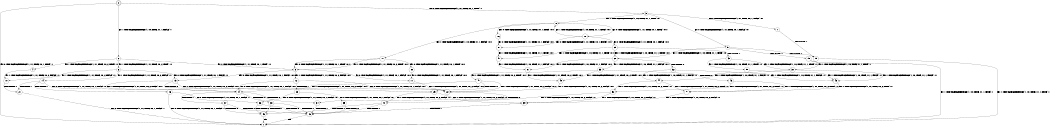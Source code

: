 digraph BCG {
size = "7, 10.5";
center = TRUE;
node [shape = circle];
0 [peripheries = 2];
0 -> 1 [label = "EX !0 !ATOMIC_EXCH_BRANCH (1, +1, TRUE, +0, 1, TRUE) !::"];
0 -> 2 [label = "EX !1 !ATOMIC_EXCH_BRANCH (1, +0, TRUE, +1, 1, FALSE) !::"];
0 -> 3 [label = "EX !0 !ATOMIC_EXCH_BRANCH (1, +1, TRUE, +0, 1, TRUE) !::"];
2 -> 4 [label = "EX !1 !ATOMIC_EXCH_BRANCH (1, +1, TRUE, +0, 2, TRUE) !:1:"];
2 -> 5 [label = "EX !0 !ATOMIC_EXCH_BRANCH (1, +1, TRUE, +0, 1, TRUE) !:1:"];
2 -> 6 [label = "EX !1 !ATOMIC_EXCH_BRANCH (1, +1, TRUE, +0, 2, TRUE) !:1:"];
3 -> 7 [label = "EX !0 !ATOMIC_EXCH_BRANCH (1, +1, TRUE, +0, 1, FALSE) !:0:"];
3 -> 8 [label = "EX !1 !ATOMIC_EXCH_BRANCH (1, +0, TRUE, +1, 1, TRUE) !:0:"];
3 -> 9 [label = "EX !0 !ATOMIC_EXCH_BRANCH (1, +1, TRUE, +0, 1, FALSE) !:0:"];
4 -> 10 [label = "EX !1 !ATOMIC_EXCH_BRANCH (1, +1, TRUE, +0, 2, FALSE) !:1:"];
5 -> 11 [label = "EX !0 !ATOMIC_EXCH_BRANCH (1, +1, TRUE, +0, 1, FALSE) !:0:1:"];
5 -> 12 [label = "EX !1 !ATOMIC_EXCH_BRANCH (1, +1, TRUE, +0, 2, FALSE) !:0:1:"];
5 -> 13 [label = "EX !0 !ATOMIC_EXCH_BRANCH (1, +1, TRUE, +0, 1, FALSE) !:0:1:"];
6 -> 10 [label = "EX !1 !ATOMIC_EXCH_BRANCH (1, +1, TRUE, +0, 2, FALSE) !:1:"];
6 -> 13 [label = "EX !0 !ATOMIC_EXCH_BRANCH (1, +1, TRUE, +0, 1, FALSE) !:1:"];
6 -> 14 [label = "EX !1 !ATOMIC_EXCH_BRANCH (1, +1, TRUE, +0, 2, FALSE) !:1:"];
7 -> 15 [label = "TERMINATE !0"];
8 -> 16 [label = "EX !0 !ATOMIC_EXCH_BRANCH (1, +1, TRUE, +0, 1, TRUE) !:0:1:"];
8 -> 17 [label = "EX !1 !ATOMIC_EXCH_BRANCH (1, +0, TRUE, +1, 1, FALSE) !:0:1:"];
8 -> 18 [label = "EX !0 !ATOMIC_EXCH_BRANCH (1, +1, TRUE, +0, 1, TRUE) !:0:1:"];
9 -> 15 [label = "TERMINATE !0"];
9 -> 19 [label = "TERMINATE !0"];
9 -> 20 [label = "EX !1 !ATOMIC_EXCH_BRANCH (1, +0, TRUE, +1, 1, TRUE) !:0:"];
10 -> 21 [label = "TERMINATE !1"];
11 -> 22 [label = "EX !1 !ATOMIC_EXCH_BRANCH (1, +1, TRUE, +0, 2, FALSE) !:0:1:"];
12 -> 22 [label = "EX !0 !ATOMIC_EXCH_BRANCH (1, +1, TRUE, +0, 1, FALSE) !:0:1:"];
12 -> 23 [label = "TERMINATE !1"];
12 -> 24 [label = "EX !0 !ATOMIC_EXCH_BRANCH (1, +1, TRUE, +0, 1, FALSE) !:0:1:"];
13 -> 22 [label = "EX !1 !ATOMIC_EXCH_BRANCH (1, +1, TRUE, +0, 2, FALSE) !:0:1:"];
13 -> 25 [label = "TERMINATE !0"];
13 -> 24 [label = "EX !1 !ATOMIC_EXCH_BRANCH (1, +1, TRUE, +0, 2, FALSE) !:0:1:"];
14 -> 21 [label = "TERMINATE !1"];
14 -> 26 [label = "TERMINATE !1"];
14 -> 24 [label = "EX !0 !ATOMIC_EXCH_BRANCH (1, +1, TRUE, +0, 1, FALSE) !:1:"];
15 -> 1 [label = "EX !1 !ATOMIC_EXCH_BRANCH (1, +0, TRUE, +1, 1, TRUE) !::"];
16 -> 27 [label = "EX !0 !ATOMIC_EXCH_BRANCH (1, +1, TRUE, +0, 1, FALSE) !:0:1:"];
17 -> 28 [label = "EX !0 !ATOMIC_EXCH_BRANCH (1, +1, TRUE, +0, 1, TRUE) !:0:1:"];
17 -> 5 [label = "EX !1 !ATOMIC_EXCH_BRANCH (1, +1, TRUE, +0, 2, TRUE) !:0:1:"];
17 -> 5 [label = "EX !0 !ATOMIC_EXCH_BRANCH (1, +1, TRUE, +0, 1, TRUE) !:0:1:"];
18 -> 27 [label = "EX !0 !ATOMIC_EXCH_BRANCH (1, +1, TRUE, +0, 1, FALSE) !:0:1:"];
18 -> 8 [label = "EX !1 !ATOMIC_EXCH_BRANCH (1, +0, TRUE, +1, 1, TRUE) !:0:1:"];
18 -> 29 [label = "EX !0 !ATOMIC_EXCH_BRANCH (1, +1, TRUE, +0, 1, FALSE) !:0:1:"];
19 -> 1 [label = "EX !1 !ATOMIC_EXCH_BRANCH (1, +0, TRUE, +1, 1, TRUE) !::"];
19 -> 30 [label = "EX !1 !ATOMIC_EXCH_BRANCH (1, +0, TRUE, +1, 1, TRUE) !::"];
20 -> 31 [label = "EX !1 !ATOMIC_EXCH_BRANCH (1, +0, TRUE, +1, 1, FALSE) !:0:1:"];
20 -> 32 [label = "TERMINATE !0"];
20 -> 33 [label = "EX !1 !ATOMIC_EXCH_BRANCH (1, +0, TRUE, +1, 1, FALSE) !:0:1:"];
21 -> 1 [label = "EX !0 !ATOMIC_EXCH_BRANCH (1, +1, TRUE, +0, 1, FALSE) !::"];
22 -> 34 [label = "TERMINATE !0"];
23 -> 35 [label = "EX !0 !ATOMIC_EXCH_BRANCH (1, +1, TRUE, +0, 1, FALSE) !:0:"];
23 -> 36 [label = "EX !0 !ATOMIC_EXCH_BRANCH (1, +1, TRUE, +0, 1, FALSE) !:0:"];
24 -> 34 [label = "TERMINATE !0"];
24 -> 37 [label = "TERMINATE !1"];
24 -> 38 [label = "TERMINATE !0"];
25 -> 39 [label = "EX !1 !ATOMIC_EXCH_BRANCH (1, +1, TRUE, +0, 2, FALSE) !:1:"];
25 -> 40 [label = "EX !1 !ATOMIC_EXCH_BRANCH (1, +1, TRUE, +0, 2, FALSE) !:1:"];
26 -> 1 [label = "EX !0 !ATOMIC_EXCH_BRANCH (1, +1, TRUE, +0, 1, FALSE) !::"];
26 -> 36 [label = "EX !0 !ATOMIC_EXCH_BRANCH (1, +1, TRUE, +0, 1, FALSE) !::"];
27 -> 41 [label = "EX !1 !ATOMIC_EXCH_BRANCH (1, +0, TRUE, +1, 1, TRUE) !:0:1:"];
28 -> 11 [label = "EX !0 !ATOMIC_EXCH_BRANCH (1, +1, TRUE, +0, 1, FALSE) !:0:1:"];
29 -> 41 [label = "EX !1 !ATOMIC_EXCH_BRANCH (1, +0, TRUE, +1, 1, TRUE) !:0:1:"];
29 -> 42 [label = "TERMINATE !0"];
29 -> 20 [label = "EX !1 !ATOMIC_EXCH_BRANCH (1, +0, TRUE, +1, 1, TRUE) !:0:1:"];
30 -> 43 [label = "EX !1 !ATOMIC_EXCH_BRANCH (1, +0, TRUE, +1, 1, FALSE) !:1:"];
30 -> 44 [label = "EX !1 !ATOMIC_EXCH_BRANCH (1, +0, TRUE, +1, 1, FALSE) !:1:"];
31 -> 45 [label = "EX !1 !ATOMIC_EXCH_BRANCH (1, +1, TRUE, +0, 2, TRUE) !:0:1:"];
32 -> 43 [label = "EX !1 !ATOMIC_EXCH_BRANCH (1, +0, TRUE, +1, 1, FALSE) !:1:"];
32 -> 44 [label = "EX !1 !ATOMIC_EXCH_BRANCH (1, +0, TRUE, +1, 1, FALSE) !:1:"];
33 -> 45 [label = "EX !1 !ATOMIC_EXCH_BRANCH (1, +1, TRUE, +0, 2, TRUE) !:0:1:"];
33 -> 46 [label = "TERMINATE !0"];
33 -> 47 [label = "EX !1 !ATOMIC_EXCH_BRANCH (1, +1, TRUE, +0, 2, TRUE) !:0:1:"];
34 -> 48 [label = "TERMINATE !1"];
35 -> 48 [label = "TERMINATE !0"];
36 -> 48 [label = "TERMINATE !0"];
36 -> 49 [label = "TERMINATE !0"];
37 -> 48 [label = "TERMINATE !0"];
37 -> 49 [label = "TERMINATE !0"];
38 -> 48 [label = "TERMINATE !1"];
38 -> 49 [label = "TERMINATE !1"];
39 -> 48 [label = "TERMINATE !1"];
40 -> 48 [label = "TERMINATE !1"];
40 -> 49 [label = "TERMINATE !1"];
41 -> 31 [label = "EX !1 !ATOMIC_EXCH_BRANCH (1, +0, TRUE, +1, 1, FALSE) !:0:1:"];
42 -> 50 [label = "EX !1 !ATOMIC_EXCH_BRANCH (1, +0, TRUE, +1, 1, TRUE) !:1:"];
42 -> 30 [label = "EX !1 !ATOMIC_EXCH_BRANCH (1, +0, TRUE, +1, 1, TRUE) !:1:"];
43 -> 51 [label = "EX !1 !ATOMIC_EXCH_BRANCH (1, +1, TRUE, +0, 2, TRUE) !:1:"];
44 -> 51 [label = "EX !1 !ATOMIC_EXCH_BRANCH (1, +1, TRUE, +0, 2, TRUE) !:1:"];
44 -> 52 [label = "EX !1 !ATOMIC_EXCH_BRANCH (1, +1, TRUE, +0, 2, TRUE) !:1:"];
45 -> 22 [label = "EX !1 !ATOMIC_EXCH_BRANCH (1, +1, TRUE, +0, 2, FALSE) !:0:1:"];
46 -> 51 [label = "EX !1 !ATOMIC_EXCH_BRANCH (1, +1, TRUE, +0, 2, TRUE) !:1:"];
46 -> 52 [label = "EX !1 !ATOMIC_EXCH_BRANCH (1, +1, TRUE, +0, 2, TRUE) !:1:"];
47 -> 22 [label = "EX !1 !ATOMIC_EXCH_BRANCH (1, +1, TRUE, +0, 2, FALSE) !:0:1:"];
47 -> 25 [label = "TERMINATE !0"];
47 -> 24 [label = "EX !1 !ATOMIC_EXCH_BRANCH (1, +1, TRUE, +0, 2, FALSE) !:0:1:"];
48 -> 1 [label = "exit"];
49 -> 1 [label = "exit"];
50 -> 43 [label = "EX !1 !ATOMIC_EXCH_BRANCH (1, +0, TRUE, +1, 1, FALSE) !:1:"];
51 -> 39 [label = "EX !1 !ATOMIC_EXCH_BRANCH (1, +1, TRUE, +0, 2, FALSE) !:1:"];
52 -> 39 [label = "EX !1 !ATOMIC_EXCH_BRANCH (1, +1, TRUE, +0, 2, FALSE) !:1:"];
52 -> 40 [label = "EX !1 !ATOMIC_EXCH_BRANCH (1, +1, TRUE, +0, 2, FALSE) !:1:"];
}
